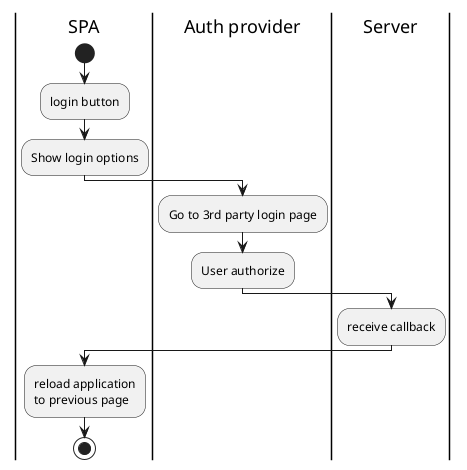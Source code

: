 @startuml
|SPA|
start
:login button;
:Show login options;
|Auth provider|
:Go to 3rd party login page;
:User authorize;
|Server|
:receive callback;
|SPA|
:reload application
to previous page;
stop
@enduml